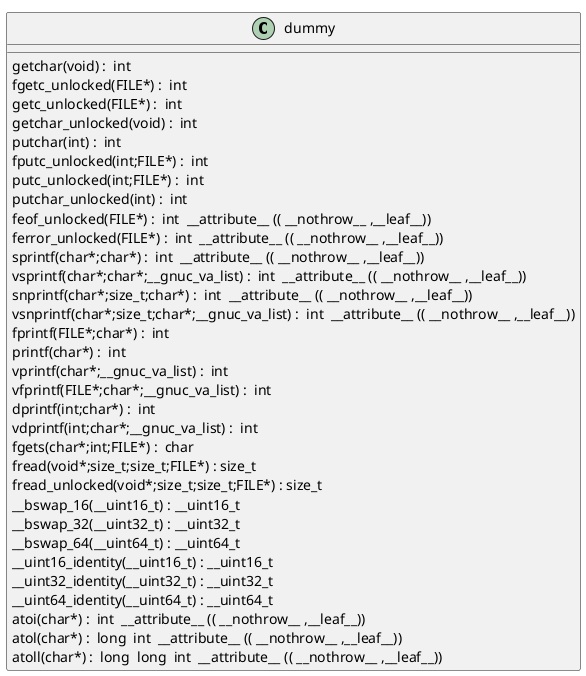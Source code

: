 @startuml
!pragma layout smetana
class dummy {
getchar(void) :  int  [[[./../../.././qc/crypto/asn1/a_digest.c.html#742]]]
fgetc_unlocked(FILE*) :  int  [[[./../../.././qc/crypto/asn1/a_digest.c.html#751]]]
getc_unlocked(FILE*) :  int  [[[./../../.././qc/crypto/asn1/a_digest.c.html#761]]]
getchar_unlocked(void) :  int  [[[./../../.././qc/crypto/asn1/a_digest.c.html#768]]]
putchar(int) :  int  [[[./../../.././qc/crypto/asn1/a_digest.c.html#777]]]
fputc_unlocked(int;FILE*) :  int  [[[./../../.././qc/crypto/asn1/a_digest.c.html#786]]]
putc_unlocked(int;FILE*) :  int  [[[./../../.././qc/crypto/asn1/a_digest.c.html#796]]]
putchar_unlocked(int) :  int  [[[./../../.././qc/crypto/asn1/a_digest.c.html#803]]]
feof_unlocked(FILE*) :  int  __attribute__ (( __nothrow__ ,__leaf__)) [[[./../../.././qc/crypto/asn1/a_digest.c.html#809]]]
ferror_unlocked(FILE*) :  int  __attribute__ (( __nothrow__ ,__leaf__)) [[[./../../.././qc/crypto/asn1/a_digest.c.html#816]]]
sprintf(char*;char*) :  int  __attribute__ (( __nothrow__ ,__leaf__)) [[[./../../.././qc/crypto/asn1/a_digest.c.html#835]]]
vsprintf(char*;char*;__gnuc_va_list) :  int  __attribute__ (( __nothrow__ ,__leaf__)) [[[./../../.././qc/crypto/asn1/a_digest.c.html#848]]]
snprintf(char*;size_t;char*) :  int  __attribute__ (( __nothrow__ ,__leaf__)) [[[./../../.././qc/crypto/asn1/a_digest.c.html#867]]]
vsnprintf(char*;size_t;char*;__gnuc_va_list) :  int  __attribute__ (( __nothrow__ ,__leaf__)) [[[./../../.././qc/crypto/asn1/a_digest.c.html#881]]]
fprintf(FILE*;char*) :  int  [[[./../../.././qc/crypto/asn1/a_digest.c.html#902]]]
printf(char*) :  int  [[[./../../.././qc/crypto/asn1/a_digest.c.html#909]]]
vprintf(char*;__gnuc_va_list) :  int  [[[./../../.././qc/crypto/asn1/a_digest.c.html#921]]]
vfprintf(FILE*;char*;__gnuc_va_list) :  int  [[[./../../.././qc/crypto/asn1/a_digest.c.html#931]]]
dprintf(int;char*) :  int  [[[./../../.././qc/crypto/asn1/a_digest.c.html#946]]]
vdprintf(int;char*;__gnuc_va_list) :  int  [[[./../../.././qc/crypto/asn1/a_digest.c.html#957]]]
fgets(char*;int;FILE*) :  char  [[[./../../.././qc/crypto/asn1/a_digest.c.html#976]]]
fread(void*;size_t;size_t;FILE*) : size_t [[[./../../.././qc/crypto/asn1/a_digest.c.html#1002]]]
fread_unlocked(void*;size_t;size_t;FILE*) : size_t [[[./../../.././qc/crypto/asn1/a_digest.c.html#1029]]]
__bswap_16(__uint16_t) : __uint16_t [[[./../../.././qc/crypto/asn1/a_digest.c.html#1453]]]
__bswap_32(__uint32_t) : __uint32_t [[[./../../.././qc/crypto/asn1/a_digest.c.html#1468]]]
__bswap_64(__uint64_t) : __uint64_t [[[./../../.././qc/crypto/asn1/a_digest.c.html#1478]]]
__uint16_identity(__uint16_t) : __uint16_t [[[./../../.././qc/crypto/asn1/a_digest.c.html#1490]]]
__uint32_identity(__uint32_t) : __uint32_t [[[./../../.././qc/crypto/asn1/a_digest.c.html#1496]]]
__uint64_identity(__uint64_t) : __uint64_t [[[./../../.././qc/crypto/asn1/a_digest.c.html#1502]]]
atoi(char*) :  int  __attribute__ (( __nothrow__ ,__leaf__)) [[[./../../.././qc/crypto/asn1/a_digest.c.html#1968]]]
atol(char*) :  long  int  __attribute__ (( __nothrow__ ,__leaf__)) [[[./../../.././qc/crypto/asn1/a_digest.c.html#1973]]]
atoll(char*) :  long  long  int  __attribute__ (( __nothrow__ ,__leaf__)) [[[./../../.././qc/crypto/asn1/a_digest.c.html#1980]]]
} 
@enduml

